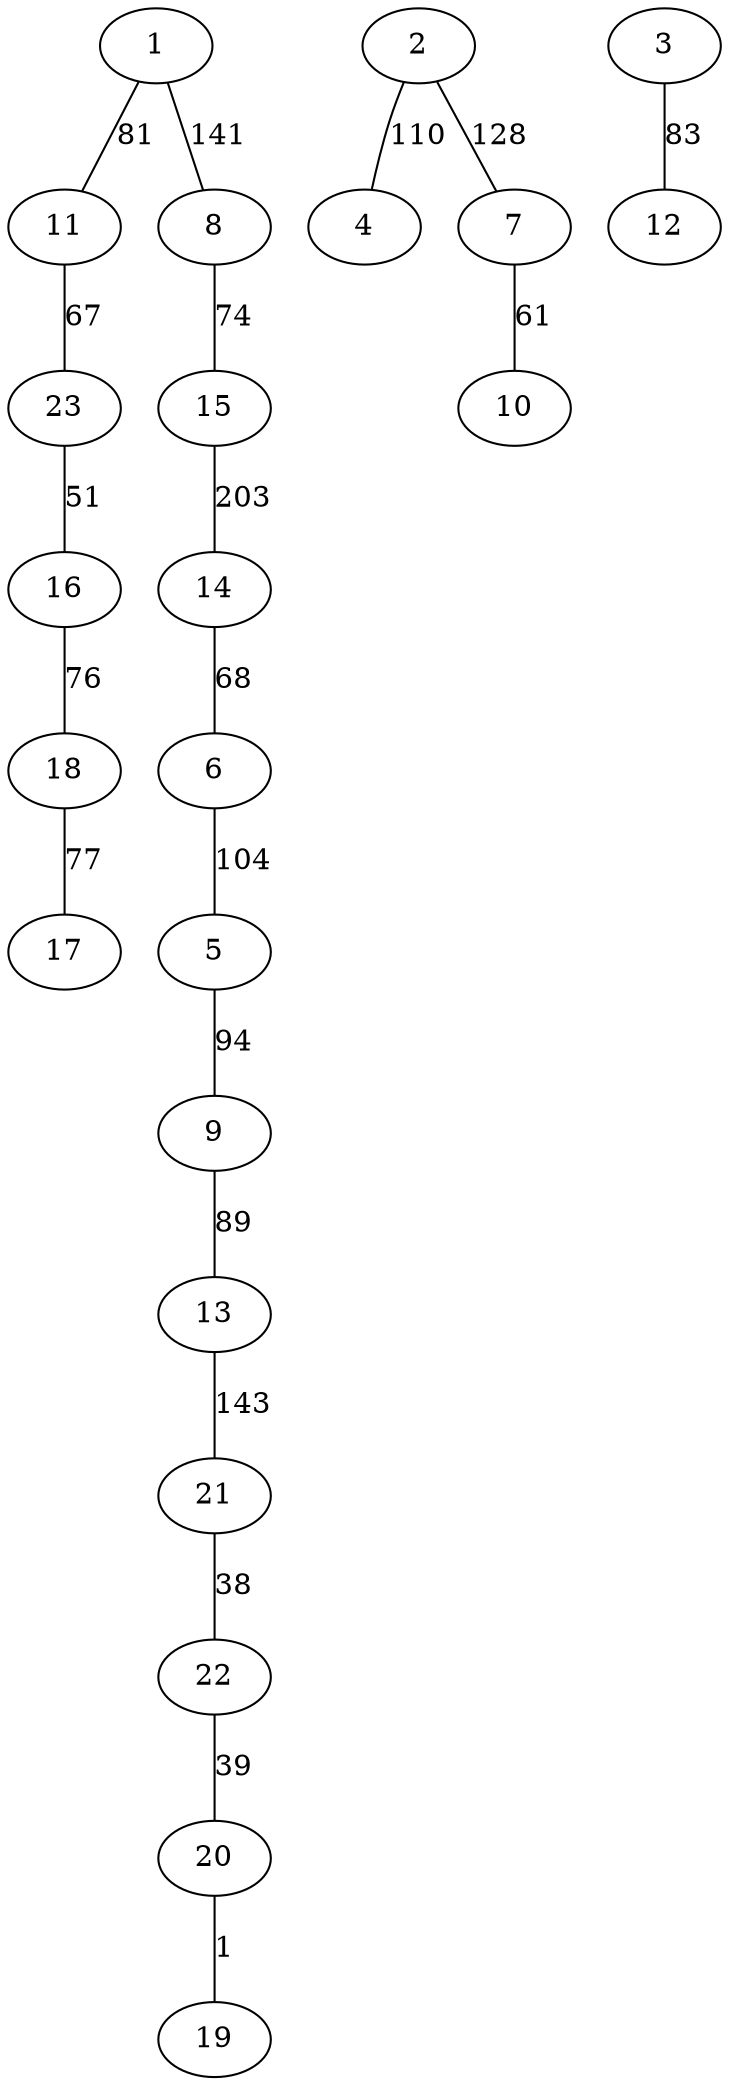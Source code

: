 graph {
"1" -- "11" [label="81"]
"11" -- "23" [label="67"]
"23" -- "16" [label="51"]
"16" -- "18" [label="76"]
"18" -- "17" [label="77"]
"1" -- "8" [label="141"]
"8" -- "15" [label="74"]
"15" -- "14" [label="203"]
"14" -- "6" [label="68"]
"6" -- "5" [label="104"]
"5" -- "9" [label="94"]
"9" -- "13" [label="89"]
"13" -- "21" [label="143"]
"21" -- "22" [label="38"]
"22" -- "20" [label="39"]
"20" -- "19" [label="1"]
"2" -- "4" [label="110"]
"2" -- "7" [label="128"]
"7" -- "10" [label="61"]
"3" -- "12" [label="83"]
}